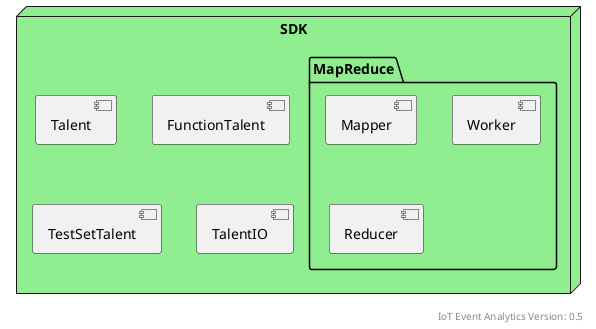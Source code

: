 @startuml
/'
  Copyright (c) 2021 Bosch.IO GmbH

  This Source Code Form is subject to the terms of the Mozilla Public
  License, v. 2.0. If a copy of the MPL was not distributed with this
  file, You can obtain one at https://mozilla.org/MPL/2.0/.

  SPDX-License-Identifier: MPL-2.0
'/
    skinparam backgroundColor #FFFFF

    top to bottom direction

    right footer "IoT Event Analytics Version: 0.5"

    node SDK #LightGreen {

    component Talent
    component FunctionTalent
    component TestSetTalent
    component TalentIO

    package MapReduce {
        component Mapper
        component Worker
        component Reducer
    }

@enduml